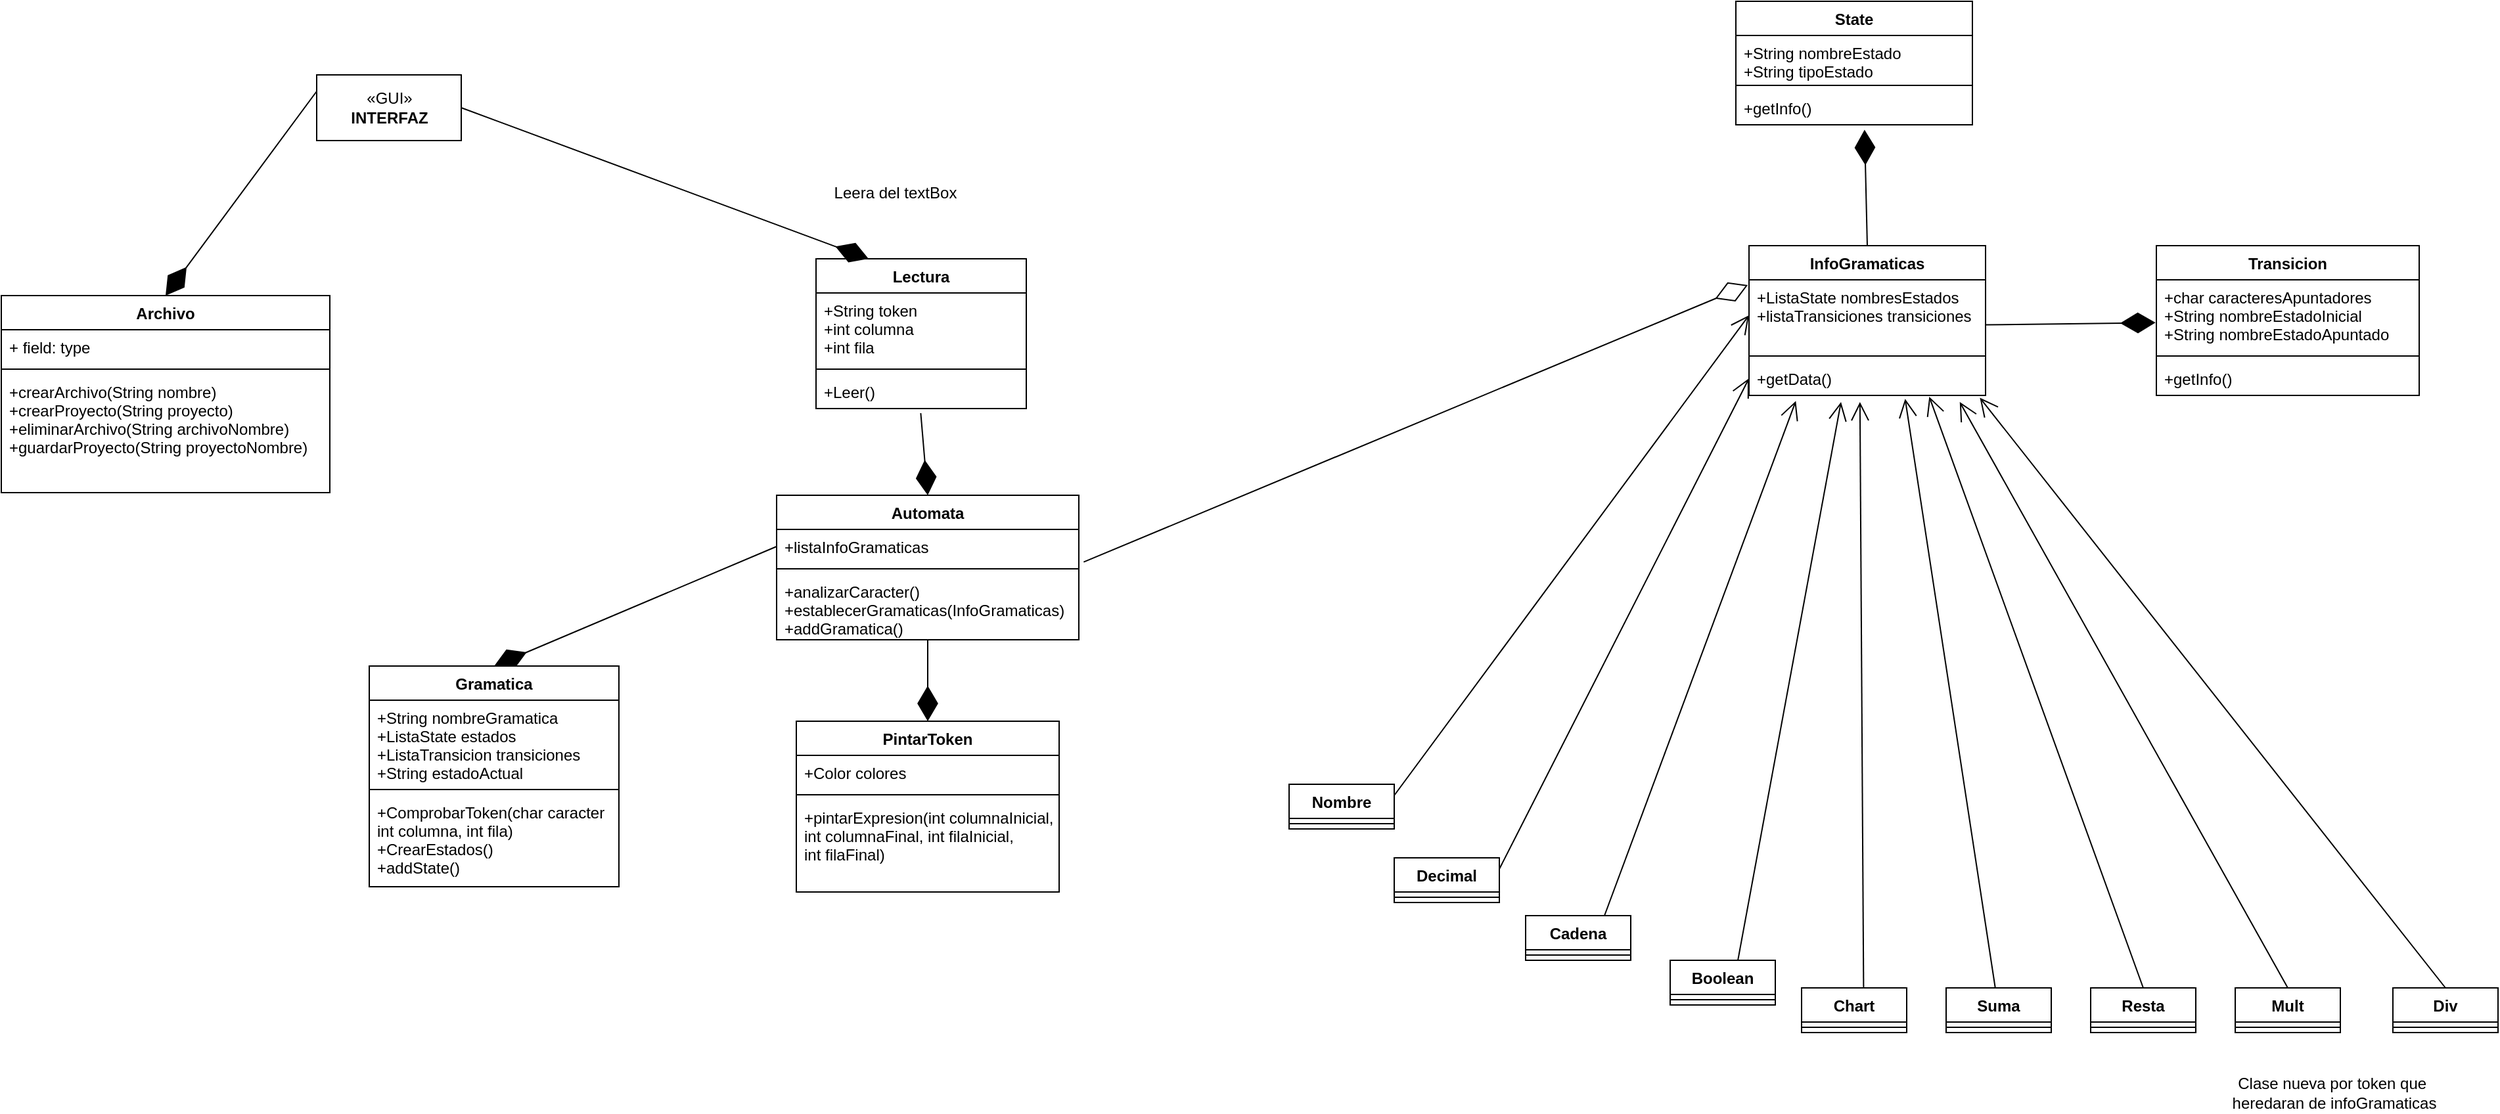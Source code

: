 <mxfile version="13.7.3" type="device"><diagram id="7pT8f611oLsZ-HH0Kqg2" name="Page-1"><mxGraphModel dx="2676" dy="1929" grid="1" gridSize="10" guides="1" tooltips="1" connect="1" arrows="1" fold="1" page="1" pageScale="1" pageWidth="850" pageHeight="1100" math="0" shadow="0"><root><mxCell id="0"/><mxCell id="1" parent="0"/><mxCell id="wt2U1i7lSYNnXQmz6BiD-5" value="Leera del textBox" style="text;html=1;align=center;verticalAlign=middle;resizable=0;points=[];autosize=1;" parent="1" vertex="1"><mxGeometry x="415" y="50" width="110" height="20" as="geometry"/></mxCell><mxCell id="wt2U1i7lSYNnXQmz6BiD-15" value="Automata" style="swimlane;fontStyle=1;align=center;verticalAlign=top;childLayout=stackLayout;horizontal=1;startSize=26;horizontalStack=0;resizeParent=1;resizeParentMax=0;resizeLast=0;collapsible=1;marginBottom=0;" parent="1" vertex="1"><mxGeometry x="380" y="290" width="230" height="110" as="geometry"/></mxCell><mxCell id="wt2U1i7lSYNnXQmz6BiD-16" value="+listaInfoGramaticas" style="text;strokeColor=none;fillColor=none;align=left;verticalAlign=top;spacingLeft=4;spacingRight=4;overflow=hidden;rotatable=0;points=[[0,0.5],[1,0.5]];portConstraint=eastwest;" parent="wt2U1i7lSYNnXQmz6BiD-15" vertex="1"><mxGeometry y="26" width="230" height="26" as="geometry"/></mxCell><mxCell id="wt2U1i7lSYNnXQmz6BiD-17" value="" style="line;strokeWidth=1;fillColor=none;align=left;verticalAlign=middle;spacingTop=-1;spacingLeft=3;spacingRight=3;rotatable=0;labelPosition=right;points=[];portConstraint=eastwest;" parent="wt2U1i7lSYNnXQmz6BiD-15" vertex="1"><mxGeometry y="52" width="230" height="8" as="geometry"/></mxCell><mxCell id="wt2U1i7lSYNnXQmz6BiD-18" value="+analizarCaracter()&#10;+establecerGramaticas(InfoGramaticas)&#10;+addGramatica()" style="text;strokeColor=none;fillColor=none;align=left;verticalAlign=top;spacingLeft=4;spacingRight=4;overflow=hidden;rotatable=0;points=[[0,0.5],[1,0.5]];portConstraint=eastwest;" parent="wt2U1i7lSYNnXQmz6BiD-15" vertex="1"><mxGeometry y="60" width="230" height="50" as="geometry"/></mxCell><mxCell id="wt2U1i7lSYNnXQmz6BiD-25" value="" style="endArrow=diamondThin;endFill=1;endSize=24;html=1;entryX=0.5;entryY=0;entryDx=0;entryDy=0;exitX=0;exitY=0.5;exitDx=0;exitDy=0;" parent="1" source="wt2U1i7lSYNnXQmz6BiD-16" target="wt2U1i7lSYNnXQmz6BiD-6" edge="1"><mxGeometry width="160" relative="1" as="geometry"><mxPoint x="240" y="300" as="sourcePoint"/><mxPoint x="400" y="300" as="targetPoint"/></mxGeometry></mxCell><mxCell id="wt2U1i7lSYNnXQmz6BiD-26" value="" style="endArrow=diamondThin;endFill=1;endSize=24;html=1;exitX=0.5;exitY=1;exitDx=0;exitDy=0;entryX=0.5;entryY=0;entryDx=0;entryDy=0;" parent="1" source="wt2U1i7lSYNnXQmz6BiD-15" target="wt2U1i7lSYNnXQmz6BiD-20" edge="1"><mxGeometry width="160" relative="1" as="geometry"><mxPoint x="680" y="340" as="sourcePoint"/><mxPoint x="840" y="340" as="targetPoint"/></mxGeometry></mxCell><mxCell id="wt2U1i7lSYNnXQmz6BiD-27" value="" style="endArrow=diamondThin;endFill=1;endSize=24;html=1;exitX=0.498;exitY=1.135;exitDx=0;exitDy=0;exitPerimeter=0;entryX=0.5;entryY=0;entryDx=0;entryDy=0;" parent="1" source="wt2U1i7lSYNnXQmz6BiD-4" target="wt2U1i7lSYNnXQmz6BiD-15" edge="1"><mxGeometry width="160" relative="1" as="geometry"><mxPoint x="560" y="260" as="sourcePoint"/><mxPoint x="720" y="260" as="targetPoint"/></mxGeometry></mxCell><mxCell id="wt2U1i7lSYNnXQmz6BiD-36" value="" style="endArrow=diamondThin;endFill=1;endSize=24;html=1;exitX=1.002;exitY=0.635;exitDx=0;exitDy=0;exitPerimeter=0;entryX=-0.003;entryY=0.604;entryDx=0;entryDy=0;entryPerimeter=0;" parent="1" source="wt2U1i7lSYNnXQmz6BiD-29" target="wt2U1i7lSYNnXQmz6BiD-33" edge="1"><mxGeometry width="160" relative="1" as="geometry"><mxPoint x="1330" y="166" as="sourcePoint"/><mxPoint x="1490" y="166" as="targetPoint"/></mxGeometry></mxCell><mxCell id="wt2U1i7lSYNnXQmz6BiD-66" value="" style="endArrow=open;endFill=1;endSize=12;html=1;exitX=1;exitY=0.25;exitDx=0;exitDy=0;entryX=0;entryY=0.5;entryDx=0;entryDy=0;" parent="1" source="wt2U1i7lSYNnXQmz6BiD-42" target="wt2U1i7lSYNnXQmz6BiD-29" edge="1"><mxGeometry width="160" relative="1" as="geometry"><mxPoint x="790" y="360" as="sourcePoint"/><mxPoint x="950" y="360" as="targetPoint"/></mxGeometry></mxCell><mxCell id="wt2U1i7lSYNnXQmz6BiD-67" value="" style="endArrow=open;endFill=1;endSize=12;html=1;exitX=1;exitY=0.25;exitDx=0;exitDy=0;entryX=0;entryY=0.5;entryDx=0;entryDy=0;" parent="1" source="wt2U1i7lSYNnXQmz6BiD-50" target="wt2U1i7lSYNnXQmz6BiD-31" edge="1"><mxGeometry width="160" relative="1" as="geometry"><mxPoint x="810" y="380" as="sourcePoint"/><mxPoint x="970" y="380" as="targetPoint"/></mxGeometry></mxCell><mxCell id="wt2U1i7lSYNnXQmz6BiD-68" value="" style="endArrow=open;endFill=1;endSize=12;html=1;exitX=0.75;exitY=0;exitDx=0;exitDy=0;entryX=0.198;entryY=1.162;entryDx=0;entryDy=0;entryPerimeter=0;" parent="1" source="wt2U1i7lSYNnXQmz6BiD-52" target="wt2U1i7lSYNnXQmz6BiD-31" edge="1"><mxGeometry width="160" relative="1" as="geometry"><mxPoint x="870" y="420" as="sourcePoint"/><mxPoint x="1030" y="420" as="targetPoint"/></mxGeometry></mxCell><mxCell id="wt2U1i7lSYNnXQmz6BiD-69" value="" style="endArrow=open;endFill=1;endSize=12;html=1;exitX=0.64;exitY=0.053;exitDx=0;exitDy=0;exitPerimeter=0;entryX=0.389;entryY=1.192;entryDx=0;entryDy=0;entryPerimeter=0;" parent="1" source="wt2U1i7lSYNnXQmz6BiD-54" target="wt2U1i7lSYNnXQmz6BiD-31" edge="1"><mxGeometry width="160" relative="1" as="geometry"><mxPoint x="950" y="430" as="sourcePoint"/><mxPoint x="1110" y="430" as="targetPoint"/></mxGeometry></mxCell><mxCell id="wt2U1i7lSYNnXQmz6BiD-70" value="" style="endArrow=open;endFill=1;endSize=12;html=1;exitX=0.59;exitY=0.047;exitDx=0;exitDy=0;exitPerimeter=0;entryX=0.469;entryY=1.192;entryDx=0;entryDy=0;entryPerimeter=0;" parent="1" source="wt2U1i7lSYNnXQmz6BiD-56" target="wt2U1i7lSYNnXQmz6BiD-31" edge="1"><mxGeometry width="160" relative="1" as="geometry"><mxPoint x="1040" y="450" as="sourcePoint"/><mxPoint x="1200" y="450" as="targetPoint"/></mxGeometry></mxCell><mxCell id="wt2U1i7lSYNnXQmz6BiD-71" value="" style="endArrow=open;endFill=1;endSize=12;html=1;entryX=0.66;entryY=1.1;entryDx=0;entryDy=0;entryPerimeter=0;" parent="1" source="wt2U1i7lSYNnXQmz6BiD-58" target="wt2U1i7lSYNnXQmz6BiD-31" edge="1"><mxGeometry width="160" relative="1" as="geometry"><mxPoint x="1170" y="440" as="sourcePoint"/><mxPoint x="1330" y="440" as="targetPoint"/></mxGeometry></mxCell><mxCell id="wt2U1i7lSYNnXQmz6BiD-72" value="" style="endArrow=open;endFill=1;endSize=12;html=1;exitX=0.5;exitY=0;exitDx=0;exitDy=0;entryX=0.762;entryY=1.038;entryDx=0;entryDy=0;entryPerimeter=0;" parent="1" source="wt2U1i7lSYNnXQmz6BiD-60" target="wt2U1i7lSYNnXQmz6BiD-31" edge="1"><mxGeometry width="160" relative="1" as="geometry"><mxPoint x="1340" y="440" as="sourcePoint"/><mxPoint x="1500" y="440" as="targetPoint"/></mxGeometry></mxCell><mxCell id="wt2U1i7lSYNnXQmz6BiD-73" value="" style="endArrow=open;endFill=1;endSize=12;html=1;exitX=0.5;exitY=0;exitDx=0;exitDy=0;entryX=0.891;entryY=1.192;entryDx=0;entryDy=0;entryPerimeter=0;" parent="1" source="wt2U1i7lSYNnXQmz6BiD-62" target="wt2U1i7lSYNnXQmz6BiD-31" edge="1"><mxGeometry width="160" relative="1" as="geometry"><mxPoint x="1340" y="450" as="sourcePoint"/><mxPoint x="1500" y="450" as="targetPoint"/></mxGeometry></mxCell><mxCell id="wt2U1i7lSYNnXQmz6BiD-74" value="" style="endArrow=open;endFill=1;endSize=12;html=1;exitX=0.5;exitY=0;exitDx=0;exitDy=0;entryX=0.976;entryY=1.069;entryDx=0;entryDy=0;entryPerimeter=0;" parent="1" source="wt2U1i7lSYNnXQmz6BiD-64" target="wt2U1i7lSYNnXQmz6BiD-31" edge="1"><mxGeometry width="160" relative="1" as="geometry"><mxPoint x="1470" y="450" as="sourcePoint"/><mxPoint x="1630" y="450" as="targetPoint"/></mxGeometry></mxCell><mxCell id="wt2U1i7lSYNnXQmz6BiD-75" value="Clase nueva por token que&amp;nbsp;&lt;br&gt;heredaran de infoGramaticas" style="text;html=1;align=center;verticalAlign=middle;resizable=0;points=[];autosize=1;" parent="1" vertex="1"><mxGeometry x="1480" y="730" width="170" height="30" as="geometry"/></mxCell><mxCell id="wt2U1i7lSYNnXQmz6BiD-28" value="InfoGramaticas" style="swimlane;fontStyle=1;align=center;verticalAlign=top;childLayout=stackLayout;horizontal=1;startSize=26;horizontalStack=0;resizeParent=1;resizeParentMax=0;resizeLast=0;collapsible=1;marginBottom=0;" parent="1" vertex="1"><mxGeometry x="1120" y="100" width="180" height="114" as="geometry"/></mxCell><mxCell id="wt2U1i7lSYNnXQmz6BiD-29" value="+ListaState nombresEstados&#10;+listaTransiciones transiciones" style="text;strokeColor=none;fillColor=none;align=left;verticalAlign=top;spacingLeft=4;spacingRight=4;overflow=hidden;rotatable=0;points=[[0,0.5],[1,0.5]];portConstraint=eastwest;" parent="wt2U1i7lSYNnXQmz6BiD-28" vertex="1"><mxGeometry y="26" width="180" height="54" as="geometry"/></mxCell><mxCell id="wt2U1i7lSYNnXQmz6BiD-30" value="" style="line;strokeWidth=1;fillColor=none;align=left;verticalAlign=middle;spacingTop=-1;spacingLeft=3;spacingRight=3;rotatable=0;labelPosition=right;points=[];portConstraint=eastwest;" parent="wt2U1i7lSYNnXQmz6BiD-28" vertex="1"><mxGeometry y="80" width="180" height="8" as="geometry"/></mxCell><mxCell id="wt2U1i7lSYNnXQmz6BiD-31" value="+getData()" style="text;strokeColor=none;fillColor=none;align=left;verticalAlign=top;spacingLeft=4;spacingRight=4;overflow=hidden;rotatable=0;points=[[0,0.5],[1,0.5]];portConstraint=eastwest;" parent="wt2U1i7lSYNnXQmz6BiD-28" vertex="1"><mxGeometry y="88" width="180" height="26" as="geometry"/></mxCell><mxCell id="wt2U1i7lSYNnXQmz6BiD-32" value="Transicion" style="swimlane;fontStyle=1;align=center;verticalAlign=top;childLayout=stackLayout;horizontal=1;startSize=26;horizontalStack=0;resizeParent=1;resizeParentMax=0;resizeLast=0;collapsible=1;marginBottom=0;" parent="1" vertex="1"><mxGeometry x="1430" y="100" width="200" height="114" as="geometry"/></mxCell><mxCell id="wt2U1i7lSYNnXQmz6BiD-33" value="+char caracteresApuntadores&#10;+String nombreEstadoInicial&#10;+String nombreEstadoApuntado" style="text;strokeColor=none;fillColor=none;align=left;verticalAlign=top;spacingLeft=4;spacingRight=4;overflow=hidden;rotatable=0;points=[[0,0.5],[1,0.5]];portConstraint=eastwest;" parent="wt2U1i7lSYNnXQmz6BiD-32" vertex="1"><mxGeometry y="26" width="200" height="54" as="geometry"/></mxCell><mxCell id="wt2U1i7lSYNnXQmz6BiD-34" value="" style="line;strokeWidth=1;fillColor=none;align=left;verticalAlign=middle;spacingTop=-1;spacingLeft=3;spacingRight=3;rotatable=0;labelPosition=right;points=[];portConstraint=eastwest;" parent="wt2U1i7lSYNnXQmz6BiD-32" vertex="1"><mxGeometry y="80" width="200" height="8" as="geometry"/></mxCell><mxCell id="wt2U1i7lSYNnXQmz6BiD-35" value="+getInfo()" style="text;strokeColor=none;fillColor=none;align=left;verticalAlign=top;spacingLeft=4;spacingRight=4;overflow=hidden;rotatable=0;points=[[0,0.5],[1,0.5]];portConstraint=eastwest;" parent="wt2U1i7lSYNnXQmz6BiD-32" vertex="1"><mxGeometry y="88" width="200" height="26" as="geometry"/></mxCell><mxCell id="wt2U1i7lSYNnXQmz6BiD-42" value="Nombre" style="swimlane;fontStyle=1;align=center;verticalAlign=top;childLayout=stackLayout;horizontal=1;startSize=26;horizontalStack=0;resizeParent=1;resizeParentMax=0;resizeLast=0;collapsible=1;marginBottom=0;" parent="1" vertex="1"><mxGeometry x="770" y="510" width="80" height="34" as="geometry"/></mxCell><mxCell id="wt2U1i7lSYNnXQmz6BiD-44" value="" style="line;strokeWidth=1;fillColor=none;align=left;verticalAlign=middle;spacingTop=-1;spacingLeft=3;spacingRight=3;rotatable=0;labelPosition=right;points=[];portConstraint=eastwest;" parent="wt2U1i7lSYNnXQmz6BiD-42" vertex="1"><mxGeometry y="26" width="80" height="8" as="geometry"/></mxCell><mxCell id="wt2U1i7lSYNnXQmz6BiD-50" value="Decimal" style="swimlane;fontStyle=1;align=center;verticalAlign=top;childLayout=stackLayout;horizontal=1;startSize=26;horizontalStack=0;resizeParent=1;resizeParentMax=0;resizeLast=0;collapsible=1;marginBottom=0;" parent="1" vertex="1"><mxGeometry x="850" y="566" width="80" height="34" as="geometry"/></mxCell><mxCell id="wt2U1i7lSYNnXQmz6BiD-51" value="" style="line;strokeWidth=1;fillColor=none;align=left;verticalAlign=middle;spacingTop=-1;spacingLeft=3;spacingRight=3;rotatable=0;labelPosition=right;points=[];portConstraint=eastwest;" parent="wt2U1i7lSYNnXQmz6BiD-50" vertex="1"><mxGeometry y="26" width="80" height="8" as="geometry"/></mxCell><mxCell id="wt2U1i7lSYNnXQmz6BiD-52" value="Cadena" style="swimlane;fontStyle=1;align=center;verticalAlign=top;childLayout=stackLayout;horizontal=1;startSize=26;horizontalStack=0;resizeParent=1;resizeParentMax=0;resizeLast=0;collapsible=1;marginBottom=0;" parent="1" vertex="1"><mxGeometry x="950" y="610" width="80" height="34" as="geometry"/></mxCell><mxCell id="wt2U1i7lSYNnXQmz6BiD-53" value="" style="line;strokeWidth=1;fillColor=none;align=left;verticalAlign=middle;spacingTop=-1;spacingLeft=3;spacingRight=3;rotatable=0;labelPosition=right;points=[];portConstraint=eastwest;" parent="wt2U1i7lSYNnXQmz6BiD-52" vertex="1"><mxGeometry y="26" width="80" height="8" as="geometry"/></mxCell><mxCell id="wt2U1i7lSYNnXQmz6BiD-54" value="Boolean" style="swimlane;fontStyle=1;align=center;verticalAlign=top;childLayout=stackLayout;horizontal=1;startSize=26;horizontalStack=0;resizeParent=1;resizeParentMax=0;resizeLast=0;collapsible=1;marginBottom=0;" parent="1" vertex="1"><mxGeometry x="1060" y="644" width="80" height="34" as="geometry"/></mxCell><mxCell id="wt2U1i7lSYNnXQmz6BiD-55" value="" style="line;strokeWidth=1;fillColor=none;align=left;verticalAlign=middle;spacingTop=-1;spacingLeft=3;spacingRight=3;rotatable=0;labelPosition=right;points=[];portConstraint=eastwest;" parent="wt2U1i7lSYNnXQmz6BiD-54" vertex="1"><mxGeometry y="26" width="80" height="8" as="geometry"/></mxCell><mxCell id="wt2U1i7lSYNnXQmz6BiD-56" value="Chart" style="swimlane;fontStyle=1;align=center;verticalAlign=top;childLayout=stackLayout;horizontal=1;startSize=26;horizontalStack=0;resizeParent=1;resizeParentMax=0;resizeLast=0;collapsible=1;marginBottom=0;" parent="1" vertex="1"><mxGeometry x="1160" y="665" width="80" height="34" as="geometry"/></mxCell><mxCell id="wt2U1i7lSYNnXQmz6BiD-57" value="" style="line;strokeWidth=1;fillColor=none;align=left;verticalAlign=middle;spacingTop=-1;spacingLeft=3;spacingRight=3;rotatable=0;labelPosition=right;points=[];portConstraint=eastwest;" parent="wt2U1i7lSYNnXQmz6BiD-56" vertex="1"><mxGeometry y="26" width="80" height="8" as="geometry"/></mxCell><mxCell id="wt2U1i7lSYNnXQmz6BiD-58" value="Suma" style="swimlane;fontStyle=1;align=center;verticalAlign=top;childLayout=stackLayout;horizontal=1;startSize=26;horizontalStack=0;resizeParent=1;resizeParentMax=0;resizeLast=0;collapsible=1;marginBottom=0;" parent="1" vertex="1"><mxGeometry x="1270" y="665" width="80" height="34" as="geometry"/></mxCell><mxCell id="wt2U1i7lSYNnXQmz6BiD-59" value="" style="line;strokeWidth=1;fillColor=none;align=left;verticalAlign=middle;spacingTop=-1;spacingLeft=3;spacingRight=3;rotatable=0;labelPosition=right;points=[];portConstraint=eastwest;" parent="wt2U1i7lSYNnXQmz6BiD-58" vertex="1"><mxGeometry y="26" width="80" height="8" as="geometry"/></mxCell><mxCell id="wt2U1i7lSYNnXQmz6BiD-60" value="Resta" style="swimlane;fontStyle=1;align=center;verticalAlign=top;childLayout=stackLayout;horizontal=1;startSize=26;horizontalStack=0;resizeParent=1;resizeParentMax=0;resizeLast=0;collapsible=1;marginBottom=0;" parent="1" vertex="1"><mxGeometry x="1380" y="665" width="80" height="34" as="geometry"/></mxCell><mxCell id="wt2U1i7lSYNnXQmz6BiD-61" value="" style="line;strokeWidth=1;fillColor=none;align=left;verticalAlign=middle;spacingTop=-1;spacingLeft=3;spacingRight=3;rotatable=0;labelPosition=right;points=[];portConstraint=eastwest;" parent="wt2U1i7lSYNnXQmz6BiD-60" vertex="1"><mxGeometry y="26" width="80" height="8" as="geometry"/></mxCell><mxCell id="wt2U1i7lSYNnXQmz6BiD-62" value="Mult" style="swimlane;fontStyle=1;align=center;verticalAlign=top;childLayout=stackLayout;horizontal=1;startSize=26;horizontalStack=0;resizeParent=1;resizeParentMax=0;resizeLast=0;collapsible=1;marginBottom=0;" parent="1" vertex="1"><mxGeometry x="1490" y="665" width="80" height="34" as="geometry"/></mxCell><mxCell id="wt2U1i7lSYNnXQmz6BiD-63" value="" style="line;strokeWidth=1;fillColor=none;align=left;verticalAlign=middle;spacingTop=-1;spacingLeft=3;spacingRight=3;rotatable=0;labelPosition=right;points=[];portConstraint=eastwest;" parent="wt2U1i7lSYNnXQmz6BiD-62" vertex="1"><mxGeometry y="26" width="80" height="8" as="geometry"/></mxCell><mxCell id="wt2U1i7lSYNnXQmz6BiD-64" value="Div" style="swimlane;fontStyle=1;align=center;verticalAlign=top;childLayout=stackLayout;horizontal=1;startSize=26;horizontalStack=0;resizeParent=1;resizeParentMax=0;resizeLast=0;collapsible=1;marginBottom=0;" parent="1" vertex="1"><mxGeometry x="1610" y="665" width="80" height="34" as="geometry"/></mxCell><mxCell id="wt2U1i7lSYNnXQmz6BiD-65" value="" style="line;strokeWidth=1;fillColor=none;align=left;verticalAlign=middle;spacingTop=-1;spacingLeft=3;spacingRight=3;rotatable=0;labelPosition=right;points=[];portConstraint=eastwest;" parent="wt2U1i7lSYNnXQmz6BiD-64" vertex="1"><mxGeometry y="26" width="80" height="8" as="geometry"/></mxCell><mxCell id="wt2U1i7lSYNnXQmz6BiD-20" value="PintarToken" style="swimlane;fontStyle=1;align=center;verticalAlign=top;childLayout=stackLayout;horizontal=1;startSize=26;horizontalStack=0;resizeParent=1;resizeParentMax=0;resizeLast=0;collapsible=1;marginBottom=0;" parent="1" vertex="1"><mxGeometry x="395" y="462" width="200" height="130" as="geometry"/></mxCell><mxCell id="wt2U1i7lSYNnXQmz6BiD-21" value="+Color colores" style="text;strokeColor=none;fillColor=none;align=left;verticalAlign=top;spacingLeft=4;spacingRight=4;overflow=hidden;rotatable=0;points=[[0,0.5],[1,0.5]];portConstraint=eastwest;" parent="wt2U1i7lSYNnXQmz6BiD-20" vertex="1"><mxGeometry y="26" width="200" height="26" as="geometry"/></mxCell><mxCell id="wt2U1i7lSYNnXQmz6BiD-22" value="" style="line;strokeWidth=1;fillColor=none;align=left;verticalAlign=middle;spacingTop=-1;spacingLeft=3;spacingRight=3;rotatable=0;labelPosition=right;points=[];portConstraint=eastwest;" parent="wt2U1i7lSYNnXQmz6BiD-20" vertex="1"><mxGeometry y="52" width="200" height="8" as="geometry"/></mxCell><mxCell id="wt2U1i7lSYNnXQmz6BiD-23" value="+pintarExpresion(int columnaInicial,&#10;int columnaFinal, int filaInicial,&#10;int filaFinal)" style="text;strokeColor=none;fillColor=none;align=left;verticalAlign=top;spacingLeft=4;spacingRight=4;overflow=hidden;rotatable=0;points=[[0,0.5],[1,0.5]];portConstraint=eastwest;" parent="wt2U1i7lSYNnXQmz6BiD-20" vertex="1"><mxGeometry y="60" width="200" height="70" as="geometry"/></mxCell><mxCell id="wt2U1i7lSYNnXQmz6BiD-1" value="Lectura" style="swimlane;fontStyle=1;align=center;verticalAlign=top;childLayout=stackLayout;horizontal=1;startSize=26;horizontalStack=0;resizeParent=1;resizeParentMax=0;resizeLast=0;collapsible=1;marginBottom=0;" parent="1" vertex="1"><mxGeometry x="410" y="110" width="160" height="114" as="geometry"/></mxCell><mxCell id="wt2U1i7lSYNnXQmz6BiD-2" value="+String token&#10;+int columna&#10;+int fila" style="text;strokeColor=none;fillColor=none;align=left;verticalAlign=top;spacingLeft=4;spacingRight=4;overflow=hidden;rotatable=0;points=[[0,0.5],[1,0.5]];portConstraint=eastwest;" parent="wt2U1i7lSYNnXQmz6BiD-1" vertex="1"><mxGeometry y="26" width="160" height="54" as="geometry"/></mxCell><mxCell id="wt2U1i7lSYNnXQmz6BiD-3" value="" style="line;strokeWidth=1;fillColor=none;align=left;verticalAlign=middle;spacingTop=-1;spacingLeft=3;spacingRight=3;rotatable=0;labelPosition=right;points=[];portConstraint=eastwest;" parent="wt2U1i7lSYNnXQmz6BiD-1" vertex="1"><mxGeometry y="80" width="160" height="8" as="geometry"/></mxCell><mxCell id="wt2U1i7lSYNnXQmz6BiD-4" value="+Leer()" style="text;strokeColor=none;fillColor=none;align=left;verticalAlign=top;spacingLeft=4;spacingRight=4;overflow=hidden;rotatable=0;points=[[0,0.5],[1,0.5]];portConstraint=eastwest;" parent="wt2U1i7lSYNnXQmz6BiD-1" vertex="1"><mxGeometry y="88" width="160" height="26" as="geometry"/></mxCell><mxCell id="wt2U1i7lSYNnXQmz6BiD-77" value="" style="endArrow=diamondThin;endFill=0;endSize=24;html=1;exitX=1.016;exitY=0.955;exitDx=0;exitDy=0;exitPerimeter=0;entryX=-0.005;entryY=0.074;entryDx=0;entryDy=0;entryPerimeter=0;" parent="1" source="wt2U1i7lSYNnXQmz6BiD-16" target="wt2U1i7lSYNnXQmz6BiD-29" edge="1"><mxGeometry width="160" relative="1" as="geometry"><mxPoint x="660" y="330" as="sourcePoint"/><mxPoint x="820" y="330" as="targetPoint"/></mxGeometry></mxCell><mxCell id="wt2U1i7lSYNnXQmz6BiD-6" value="Gramatica" style="swimlane;fontStyle=1;align=center;verticalAlign=top;childLayout=stackLayout;horizontal=1;startSize=26;horizontalStack=0;resizeParent=1;resizeParentMax=0;resizeLast=0;collapsible=1;marginBottom=0;" parent="1" vertex="1"><mxGeometry x="70" y="420" width="190" height="168" as="geometry"/></mxCell><mxCell id="wt2U1i7lSYNnXQmz6BiD-7" value="+String nombreGramatica&#10;+ListaState estados&#10;+ListaTransicion transiciones&#10;+String estadoActual" style="text;strokeColor=none;fillColor=none;align=left;verticalAlign=top;spacingLeft=4;spacingRight=4;overflow=hidden;rotatable=0;points=[[0,0.5],[1,0.5]];portConstraint=eastwest;" parent="wt2U1i7lSYNnXQmz6BiD-6" vertex="1"><mxGeometry y="26" width="190" height="64" as="geometry"/></mxCell><mxCell id="wt2U1i7lSYNnXQmz6BiD-8" value="" style="line;strokeWidth=1;fillColor=none;align=left;verticalAlign=middle;spacingTop=-1;spacingLeft=3;spacingRight=3;rotatable=0;labelPosition=right;points=[];portConstraint=eastwest;" parent="wt2U1i7lSYNnXQmz6BiD-6" vertex="1"><mxGeometry y="90" width="190" height="8" as="geometry"/></mxCell><mxCell id="wt2U1i7lSYNnXQmz6BiD-9" value="+ComprobarToken(char caracter&#10;int columna, int fila)&#10;+CrearEstados()&#10;+addState()" style="text;strokeColor=none;fillColor=none;align=left;verticalAlign=top;spacingLeft=4;spacingRight=4;overflow=hidden;rotatable=0;points=[[0,0.5],[1,0.5]];portConstraint=eastwest;" parent="wt2U1i7lSYNnXQmz6BiD-6" vertex="1"><mxGeometry y="98" width="190" height="70" as="geometry"/></mxCell><mxCell id="wt2U1i7lSYNnXQmz6BiD-82" value="" style="endArrow=diamondThin;endFill=1;endSize=24;html=1;entryX=0.544;entryY=1.146;entryDx=0;entryDy=0;entryPerimeter=0;exitX=0.5;exitY=0;exitDx=0;exitDy=0;" parent="1" source="wt2U1i7lSYNnXQmz6BiD-28" target="wt2U1i7lSYNnXQmz6BiD-81" edge="1"><mxGeometry width="160" relative="1" as="geometry"><mxPoint x="1220" y="70" as="sourcePoint"/><mxPoint x="1380" y="70" as="targetPoint"/></mxGeometry></mxCell><mxCell id="wt2U1i7lSYNnXQmz6BiD-78" value="State" style="swimlane;fontStyle=1;align=center;verticalAlign=top;childLayout=stackLayout;horizontal=1;startSize=26;horizontalStack=0;resizeParent=1;resizeParentMax=0;resizeLast=0;collapsible=1;marginBottom=0;" parent="1" vertex="1"><mxGeometry x="1110" y="-86" width="180" height="94" as="geometry"/></mxCell><mxCell id="wt2U1i7lSYNnXQmz6BiD-79" value="+String nombreEstado&#10;+String tipoEstado" style="text;strokeColor=none;fillColor=none;align=left;verticalAlign=top;spacingLeft=4;spacingRight=4;overflow=hidden;rotatable=0;points=[[0,0.5],[1,0.5]];portConstraint=eastwest;" parent="wt2U1i7lSYNnXQmz6BiD-78" vertex="1"><mxGeometry y="26" width="180" height="34" as="geometry"/></mxCell><mxCell id="wt2U1i7lSYNnXQmz6BiD-80" value="" style="line;strokeWidth=1;fillColor=none;align=left;verticalAlign=middle;spacingTop=-1;spacingLeft=3;spacingRight=3;rotatable=0;labelPosition=right;points=[];portConstraint=eastwest;" parent="wt2U1i7lSYNnXQmz6BiD-78" vertex="1"><mxGeometry y="60" width="180" height="8" as="geometry"/></mxCell><mxCell id="wt2U1i7lSYNnXQmz6BiD-81" value="+getInfo()" style="text;strokeColor=none;fillColor=none;align=left;verticalAlign=top;spacingLeft=4;spacingRight=4;overflow=hidden;rotatable=0;points=[[0,0.5],[1,0.5]];portConstraint=eastwest;" parent="wt2U1i7lSYNnXQmz6BiD-78" vertex="1"><mxGeometry y="68" width="180" height="26" as="geometry"/></mxCell><mxCell id="wt2U1i7lSYNnXQmz6BiD-87" value="«GUI»&lt;br&gt;&lt;b&gt;INTERFAZ&lt;/b&gt;" style="html=1;" parent="1" vertex="1"><mxGeometry x="30" y="-30" width="110" height="50" as="geometry"/></mxCell><mxCell id="wt2U1i7lSYNnXQmz6BiD-88" value="" style="endArrow=diamondThin;endFill=1;endSize=24;html=1;entryX=0.5;entryY=0;entryDx=0;entryDy=0;exitX=0;exitY=0.25;exitDx=0;exitDy=0;" parent="1" source="wt2U1i7lSYNnXQmz6BiD-87" target="wt2U1i7lSYNnXQmz6BiD-83" edge="1"><mxGeometry width="160" relative="1" as="geometry"><mxPoint x="-10" y="120" as="sourcePoint"/><mxPoint x="150" y="120" as="targetPoint"/></mxGeometry></mxCell><mxCell id="wt2U1i7lSYNnXQmz6BiD-89" value="" style="endArrow=diamondThin;endFill=1;endSize=24;html=1;exitX=1;exitY=0.5;exitDx=0;exitDy=0;entryX=0.25;entryY=0;entryDx=0;entryDy=0;" parent="1" source="wt2U1i7lSYNnXQmz6BiD-87" target="wt2U1i7lSYNnXQmz6BiD-1" edge="1"><mxGeometry width="160" relative="1" as="geometry"><mxPoint x="240" y="80" as="sourcePoint"/><mxPoint x="400" y="80" as="targetPoint"/></mxGeometry></mxCell><mxCell id="wt2U1i7lSYNnXQmz6BiD-83" value="Archivo" style="swimlane;fontStyle=1;align=center;verticalAlign=top;childLayout=stackLayout;horizontal=1;startSize=26;horizontalStack=0;resizeParent=1;resizeParentMax=0;resizeLast=0;collapsible=1;marginBottom=0;" parent="1" vertex="1"><mxGeometry x="-210" y="138" width="250" height="150" as="geometry"/></mxCell><mxCell id="wt2U1i7lSYNnXQmz6BiD-84" value="+ field: type" style="text;strokeColor=none;fillColor=none;align=left;verticalAlign=top;spacingLeft=4;spacingRight=4;overflow=hidden;rotatable=0;points=[[0,0.5],[1,0.5]];portConstraint=eastwest;" parent="wt2U1i7lSYNnXQmz6BiD-83" vertex="1"><mxGeometry y="26" width="250" height="26" as="geometry"/></mxCell><mxCell id="wt2U1i7lSYNnXQmz6BiD-85" value="" style="line;strokeWidth=1;fillColor=none;align=left;verticalAlign=middle;spacingTop=-1;spacingLeft=3;spacingRight=3;rotatable=0;labelPosition=right;points=[];portConstraint=eastwest;" parent="wt2U1i7lSYNnXQmz6BiD-83" vertex="1"><mxGeometry y="52" width="250" height="8" as="geometry"/></mxCell><mxCell id="wt2U1i7lSYNnXQmz6BiD-86" value="+crearArchivo(String nombre)&#10;+crearProyecto(String proyecto)&#10;+eliminarArchivo(String archivoNombre)&#10;+guardarProyecto(String proyectoNombre)&#10;" style="text;strokeColor=none;fillColor=none;align=left;verticalAlign=top;spacingLeft=4;spacingRight=4;overflow=hidden;rotatable=0;points=[[0,0.5],[1,0.5]];portConstraint=eastwest;" parent="wt2U1i7lSYNnXQmz6BiD-83" vertex="1"><mxGeometry y="60" width="250" height="90" as="geometry"/></mxCell></root></mxGraphModel></diagram></mxfile>